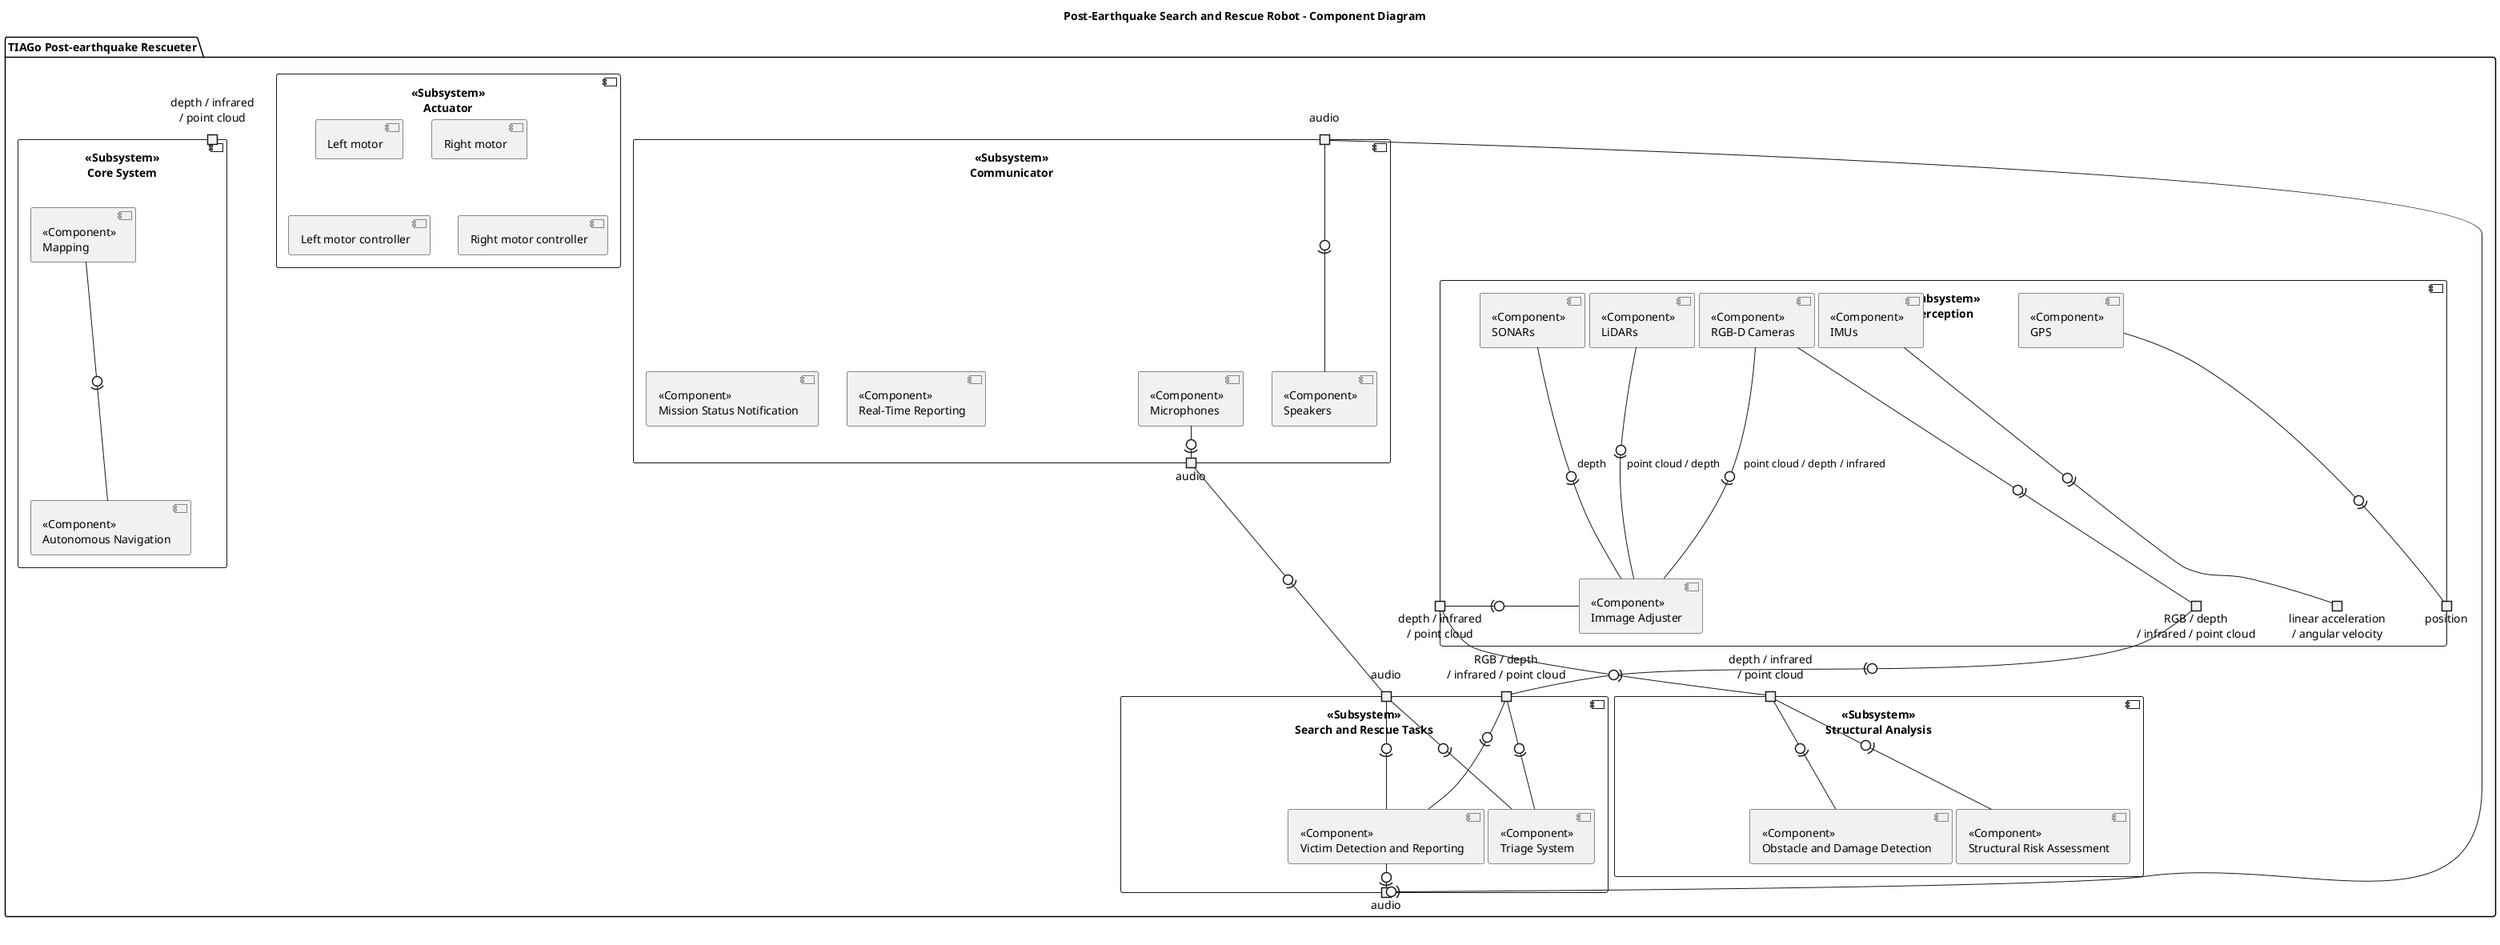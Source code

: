 @startuml
title Post-Earthquake Search and Rescue Robot - Component Diagram

package "TIAGo Post-earthquake Rescueter" as receiver {
  
  component "<<Subsystem>>\nPerception" as perception{
    component "<<Component>>\nRGB-D Cameras"              as perception.camera
    component "<<Component>>\nLiDARs"                     as perception.lidar
    component "<<Component>>\nSONARs"                     as perception.sonar
    component "<<Component>>\nImmage Adjuster"            as perception.adj
    component "<<Component>>\nGPS"                        as perception.gps
    component "<<Component>>\nIMUs"                       as perception.imu

    portout "depth / infrared\n/ point cloud"             as perception.envdet
    portout "RGB / depth\n/ infrared / point cloud"       as perception.injdet
    portout "linear acceleration\n/ angular velocity"     as perception.accgyr
    portout "position"                                    as perception.pos

    perception.camera --0)- perception.adj     : point cloud / depth / infrared
    perception.lidar           --0)- perception.adj     : point cloud / depth
    perception.sonar           --0)- perception.adj     : depth
    perception.adj             --0)- perception.envdet
    perception.camera          --0)- perception.injdet
    perception.imu             --0)- perception.accgyr
    perception.gps             --0)- perception.pos
  }

  component "<<Subsystem>>\nCommunicator" as communicator {
    portin "audio" as communicator.emit

    component "<<Component>>\nMicrophones" as communicator.mic
    component "<<Component>>\nSpeakers" as communicator.speaker
    component "<<Component>>\nReal-Time Reporting" as communicator.rtrep
    component "<<Component>>\nMission Status Notification" as communicator.status

    portout "audio" as communicator.hear

    communicator.mic --0)- communicator.hear
    communicator.emit --0)- communicator.speaker
  }

  component "<<Subsystem>>\nSearch and Rescue Tasks" as searchrescue{
    portin "audio" as searchrescue.hear
    portin "RGB / depth\n/ infrared / point cloud" as searchrescue.injdet

    component "<<Component>>\nVictim Detection and Reporting" as searchrescue.vicdetrep
    component "<<Component>>\nTriage System" as searchrescue.triage

    portout "audio" as searchrescue.emit

    searchrescue.injdet --0)- searchrescue.vicdetrep
    searchrescue.injdet --0)- searchrescue.triage
    searchrescue.hear --0)- searchrescue.vicdetrep
    searchrescue.hear --0)- searchrescue.triage
    searchrescue.vicdetrep --0)- searchrescue.emit
  }

  component "<<Subsystem>>\nStructural Analysis" as structanal {
    portin "depth / infrared\n/ point cloud" as structanal.envdet

    component "<<Component>>\nStructural Risk Assessment" as structanal.risk
    component "<<Component>>\nObstacle and Damage Detection" as structanal.obstdamdet

    structanal.envdet --0)- structanal.risk
    structanal.envdet --0)- structanal.obstdamdet
  }

  component "<<Subsystem>>\nActuator" as actuator{
    component "Left motor" as actuator.lm
    component "Right motor" as actuator.rm
    component "Left motor controller" as actuator.lmc
    component "Right motor controller" as actuator.rmc
  }

  component "<<Subsystem>>\nCore System" as core{
    portin "depth / infrared\n/ point cloud" as core.envmeasures

    component "<<Component>>\nAutonomous Navigation" as core.autonav
    component "<<Component>>\nMapping" as core.map

    core.map --0)- core.autonav
  }

  ' communicator
  communicator.hear --0)- searchrescue.hear
  

  ' searchrescue
  searchrescue.emit --0)- communicator.emit
  
  ' perception
  perception.injdet -0)- searchrescue.injdet
  perception.envdet -0)- structanal.envdet
}
@enduml